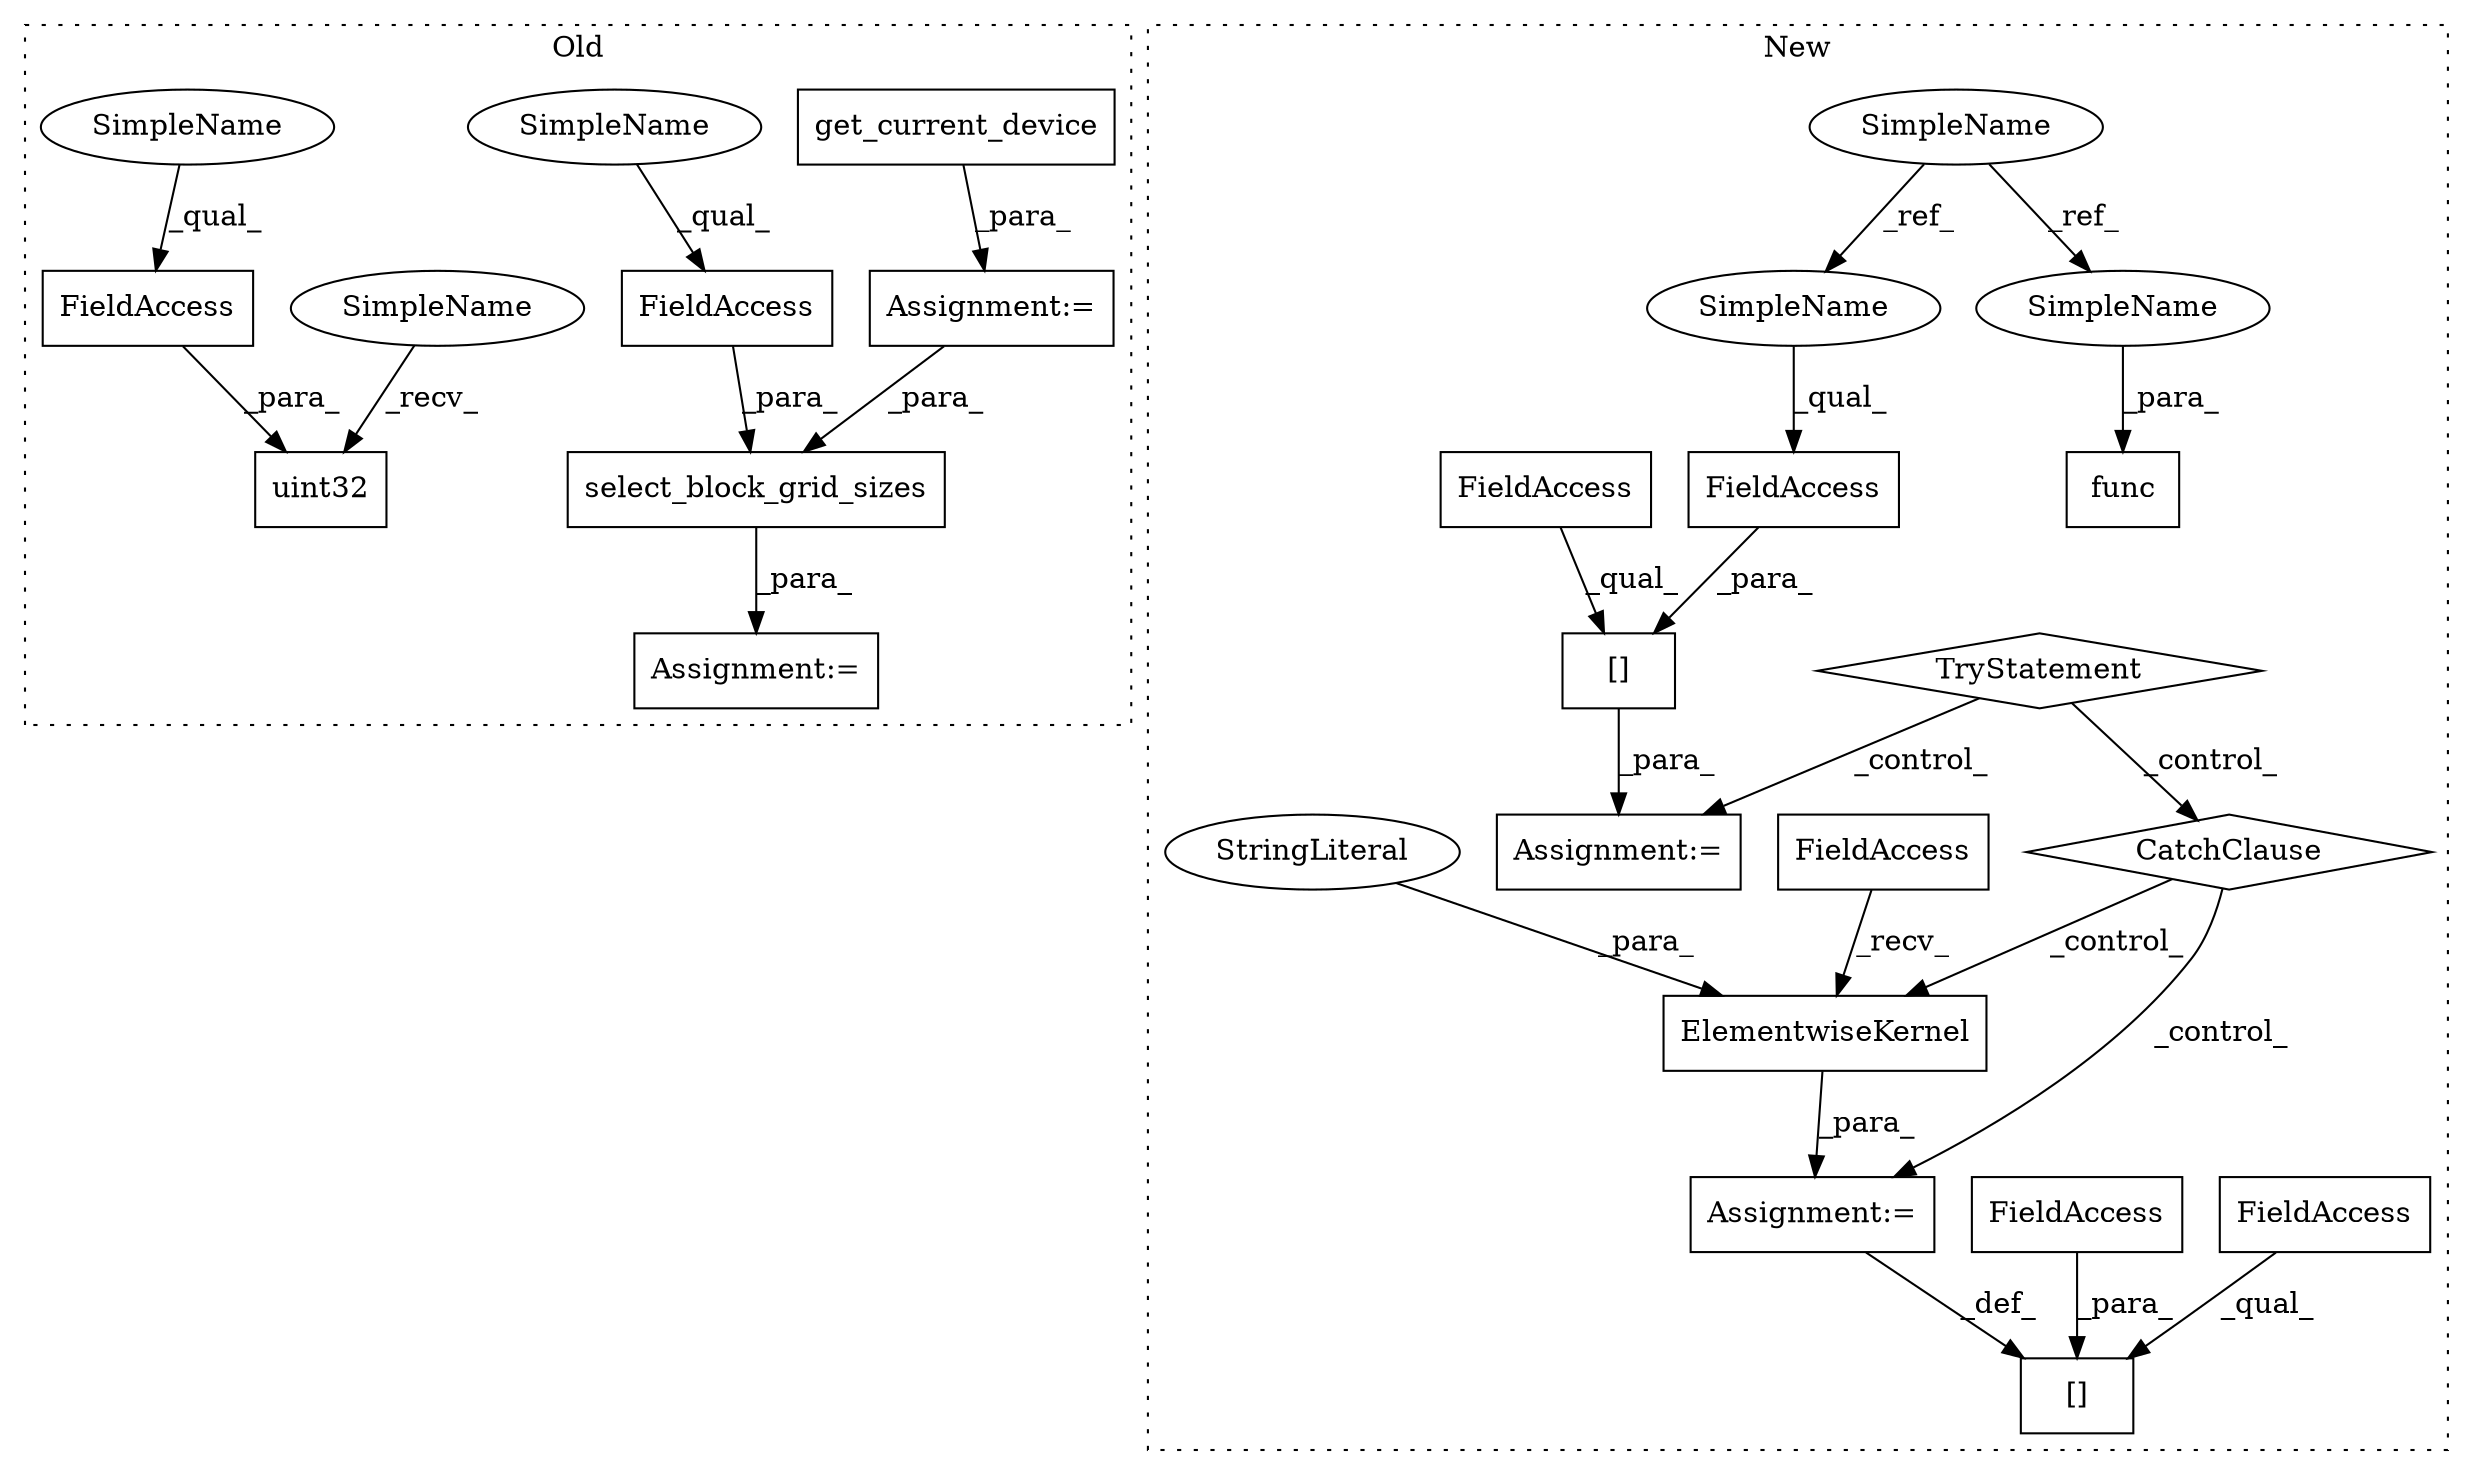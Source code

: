 digraph G {
subgraph cluster0 {
1 [label="SimpleName" a="42" s="4668" l="5" shape="ellipse"];
8 [label="uint32" a="32" s="4674,4691" l="7,1" shape="box"];
9 [label="FieldAccess" a="22" s="4681" l="10" shape="box"];
15 [label="FieldAccess" a="22" s="4380" l="11" shape="box"];
18 [label="select_block_grid_sizes" a="32" s="4352,4413" l="24,1" shape="box"];
19 [label="Assignment:=" a="7" s="4345" l="2" shape="box"];
20 [label="Assignment:=" a="7" s="4247" l="1" shape="box"];
23 [label="get_current_device" a="32" s="4253" l="20" shape="box"];
26 [label="SimpleName" a="42" s="4380" l="5" shape="ellipse"];
27 [label="SimpleName" a="42" s="4681" l="5" shape="ellipse"];
label = "Old";
style="dotted";
}
subgraph cluster1 {
2 [label="ElementwiseKernel" a="32" s="2631,2723" l="18,1" shape="box"];
3 [label="[]" a="2" s="2732,2754" l="11,1" shape="box"];
4 [label="FieldAccess" a="22" s="2732" l="10" shape="box"];
5 [label="TryStatement" a="54" s="2517" l="4" shape="diamond"];
6 [label="FieldAccess" a="22" s="2743" l="11" shape="box"];
7 [label="FieldAccess" a="22" s="2612" l="6" shape="box"];
10 [label="CatchClause" a="12" s="2566,2597" l="11,2" shape="diamond"];
11 [label="Assignment:=" a="7" s="2533" l="1" shape="box"];
12 [label="[]" a="2" s="2534,2556" l="11,1" shape="box"];
13 [label="FieldAccess" a="22" s="2545" l="11" shape="box"];
14 [label="SimpleName" a="42" s="2166" l="5" shape="ellipse"];
16 [label="func" a="32" s="2817,2833" l="5,1" shape="box"];
17 [label="FieldAccess" a="22" s="2534" l="10" shape="box"];
21 [label="Assignment:=" a="7" s="2755" l="1" shape="box"];
22 [label="StringLiteral" a="45" s="2692" l="31" shape="ellipse"];
24 [label="SimpleName" a="42" s="2545" l="5" shape="ellipse"];
25 [label="SimpleName" a="42" s="2822" l="5" shape="ellipse"];
label = "New";
style="dotted";
}
1 -> 8 [label="_recv_"];
2 -> 21 [label="_para_"];
4 -> 3 [label="_qual_"];
5 -> 10 [label="_control_"];
5 -> 11 [label="_control_"];
6 -> 3 [label="_para_"];
7 -> 2 [label="_recv_"];
9 -> 8 [label="_para_"];
10 -> 21 [label="_control_"];
10 -> 2 [label="_control_"];
12 -> 11 [label="_para_"];
13 -> 12 [label="_para_"];
14 -> 24 [label="_ref_"];
14 -> 25 [label="_ref_"];
15 -> 18 [label="_para_"];
17 -> 12 [label="_qual_"];
18 -> 19 [label="_para_"];
20 -> 18 [label="_para_"];
21 -> 3 [label="_def_"];
22 -> 2 [label="_para_"];
23 -> 20 [label="_para_"];
24 -> 13 [label="_qual_"];
25 -> 16 [label="_para_"];
26 -> 15 [label="_qual_"];
27 -> 9 [label="_qual_"];
}